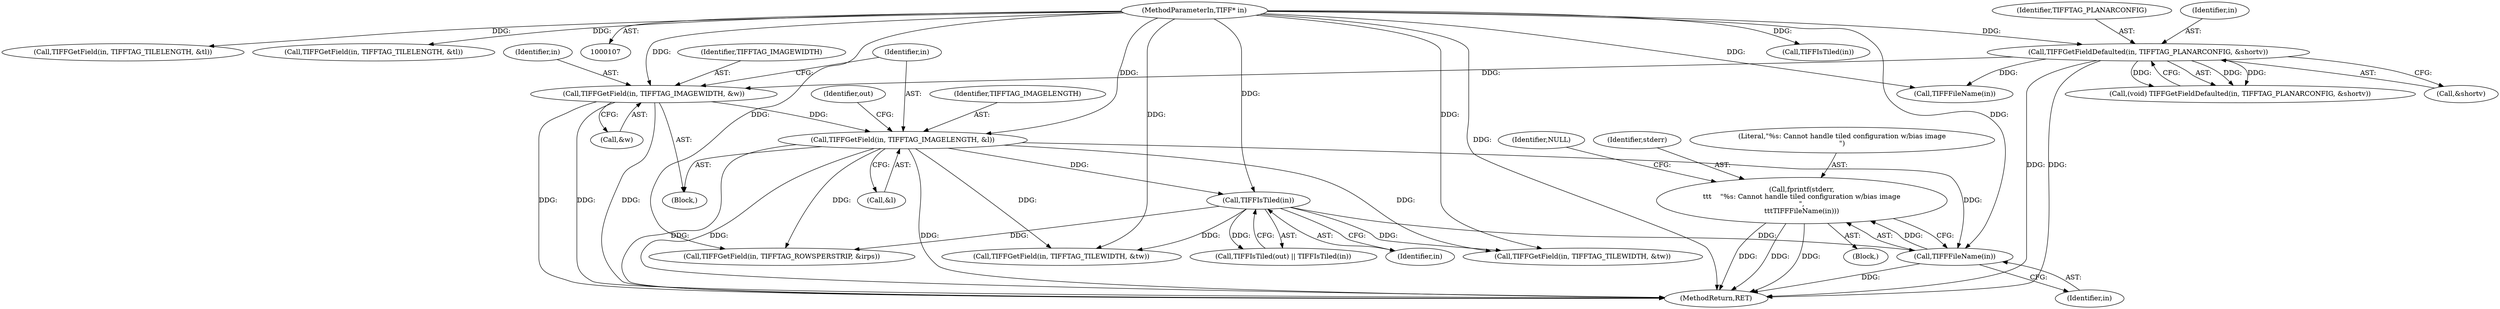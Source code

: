 digraph "0_libtiff_5c080298d59efa53264d7248bbe3a04660db6ef7_1@API" {
"1000189" [label="(Call,fprintf(stderr,\n\t\t\t    \"%s: Cannot handle tiled configuration w/bias image\n\",\n\t\t\tTIFFFileName(in)))"];
"1000192" [label="(Call,TIFFFileName(in))"];
"1000151" [label="(Call,TIFFGetField(in, TIFFTAG_IMAGELENGTH, &l))"];
"1000146" [label="(Call,TIFFGetField(in, TIFFTAG_IMAGEWIDTH, &w))"];
"1000121" [label="(Call,TIFFGetFieldDefaulted(in, TIFFTAG_PLANARCONFIG, &shortv))"];
"1000108" [label="(MethodParameterIn,TIFF* in)"];
"1000161" [label="(Call,TIFFIsTiled(in))"];
"1000124" [label="(Call,&shortv)"];
"1000171" [label="(Call,TIFFGetField(in, TIFFTAG_ROWSPERSTRIP, &irps))"];
"1000149" [label="(Call,&w)"];
"1000121" [label="(Call,TIFFGetFieldDefaulted(in, TIFFTAG_PLANARCONFIG, &shortv))"];
"1000151" [label="(Call,TIFFGetField(in, TIFFTAG_IMAGELENGTH, &l))"];
"1000160" [label="(Identifier,out)"];
"1000153" [label="(Identifier,TIFFTAG_IMAGELENGTH)"];
"1000193" [label="(Identifier,in)"];
"1000146" [label="(Call,TIFFGetField(in, TIFFTAG_IMAGEWIDTH, &w))"];
"1000202" [label="(Call,TIFFGetField(in, TIFFTAG_TILEWIDTH, &tw))"];
"1000147" [label="(Identifier,in)"];
"1000162" [label="(Identifier,in)"];
"1000122" [label="(Identifier,in)"];
"1000152" [label="(Identifier,in)"];
"1000189" [label="(Call,fprintf(stderr,\n\t\t\t    \"%s: Cannot handle tiled configuration w/bias image\n\",\n\t\t\tTIFFFileName(in)))"];
"1000254" [label="(Call,TIFFIsTiled(in))"];
"1000192" [label="(Call,TIFFFileName(in))"];
"1000195" [label="(Identifier,NULL)"];
"1000231" [label="(Call,TIFFGetField(in, TIFFTAG_TILEWIDTH, &tw))"];
"1000300" [label="(MethodReturn,RET)"];
"1000112" [label="(Block,)"];
"1000119" [label="(Call,(void) TIFFGetFieldDefaulted(in, TIFFTAG_PLANARCONFIG, &shortv))"];
"1000212" [label="(Call,TIFFGetField(in, TIFFTAG_TILELENGTH, &tl))"];
"1000161" [label="(Call,TIFFIsTiled(in))"];
"1000190" [label="(Identifier,stderr)"];
"1000191" [label="(Literal,\"%s: Cannot handle tiled configuration w/bias image\n\")"];
"1000188" [label="(Block,)"];
"1000148" [label="(Identifier,TIFFTAG_IMAGEWIDTH)"];
"1000123" [label="(Identifier,TIFFTAG_PLANARCONFIG)"];
"1000158" [label="(Call,TIFFIsTiled(out) || TIFFIsTiled(in))"];
"1000154" [label="(Call,&l)"];
"1000108" [label="(MethodParameterIn,TIFF* in)"];
"1000236" [label="(Call,TIFFGetField(in, TIFFTAG_TILELENGTH, &tl))"];
"1000142" [label="(Call,TIFFFileName(in))"];
"1000189" -> "1000188"  [label="AST: "];
"1000189" -> "1000192"  [label="CFG: "];
"1000190" -> "1000189"  [label="AST: "];
"1000191" -> "1000189"  [label="AST: "];
"1000192" -> "1000189"  [label="AST: "];
"1000195" -> "1000189"  [label="CFG: "];
"1000189" -> "1000300"  [label="DDG: "];
"1000189" -> "1000300"  [label="DDG: "];
"1000189" -> "1000300"  [label="DDG: "];
"1000192" -> "1000189"  [label="DDG: "];
"1000192" -> "1000193"  [label="CFG: "];
"1000193" -> "1000192"  [label="AST: "];
"1000192" -> "1000300"  [label="DDG: "];
"1000151" -> "1000192"  [label="DDG: "];
"1000161" -> "1000192"  [label="DDG: "];
"1000108" -> "1000192"  [label="DDG: "];
"1000151" -> "1000112"  [label="AST: "];
"1000151" -> "1000154"  [label="CFG: "];
"1000152" -> "1000151"  [label="AST: "];
"1000153" -> "1000151"  [label="AST: "];
"1000154" -> "1000151"  [label="AST: "];
"1000160" -> "1000151"  [label="CFG: "];
"1000151" -> "1000300"  [label="DDG: "];
"1000151" -> "1000300"  [label="DDG: "];
"1000151" -> "1000300"  [label="DDG: "];
"1000146" -> "1000151"  [label="DDG: "];
"1000108" -> "1000151"  [label="DDG: "];
"1000151" -> "1000161"  [label="DDG: "];
"1000151" -> "1000171"  [label="DDG: "];
"1000151" -> "1000202"  [label="DDG: "];
"1000151" -> "1000231"  [label="DDG: "];
"1000146" -> "1000112"  [label="AST: "];
"1000146" -> "1000149"  [label="CFG: "];
"1000147" -> "1000146"  [label="AST: "];
"1000148" -> "1000146"  [label="AST: "];
"1000149" -> "1000146"  [label="AST: "];
"1000152" -> "1000146"  [label="CFG: "];
"1000146" -> "1000300"  [label="DDG: "];
"1000146" -> "1000300"  [label="DDG: "];
"1000146" -> "1000300"  [label="DDG: "];
"1000121" -> "1000146"  [label="DDG: "];
"1000108" -> "1000146"  [label="DDG: "];
"1000121" -> "1000119"  [label="AST: "];
"1000121" -> "1000124"  [label="CFG: "];
"1000122" -> "1000121"  [label="AST: "];
"1000123" -> "1000121"  [label="AST: "];
"1000124" -> "1000121"  [label="AST: "];
"1000119" -> "1000121"  [label="CFG: "];
"1000121" -> "1000300"  [label="DDG: "];
"1000121" -> "1000300"  [label="DDG: "];
"1000121" -> "1000119"  [label="DDG: "];
"1000121" -> "1000119"  [label="DDG: "];
"1000121" -> "1000119"  [label="DDG: "];
"1000108" -> "1000121"  [label="DDG: "];
"1000121" -> "1000142"  [label="DDG: "];
"1000108" -> "1000107"  [label="AST: "];
"1000108" -> "1000300"  [label="DDG: "];
"1000108" -> "1000142"  [label="DDG: "];
"1000108" -> "1000161"  [label="DDG: "];
"1000108" -> "1000171"  [label="DDG: "];
"1000108" -> "1000202"  [label="DDG: "];
"1000108" -> "1000212"  [label="DDG: "];
"1000108" -> "1000231"  [label="DDG: "];
"1000108" -> "1000236"  [label="DDG: "];
"1000108" -> "1000254"  [label="DDG: "];
"1000161" -> "1000158"  [label="AST: "];
"1000161" -> "1000162"  [label="CFG: "];
"1000162" -> "1000161"  [label="AST: "];
"1000158" -> "1000161"  [label="CFG: "];
"1000161" -> "1000158"  [label="DDG: "];
"1000161" -> "1000171"  [label="DDG: "];
"1000161" -> "1000202"  [label="DDG: "];
"1000161" -> "1000231"  [label="DDG: "];
}
